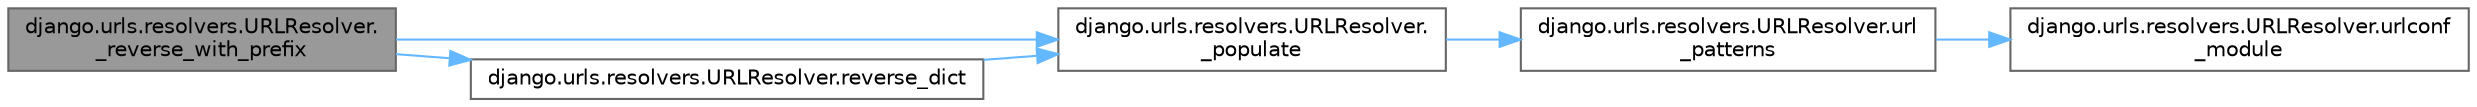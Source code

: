 digraph "django.urls.resolvers.URLResolver._reverse_with_prefix"
{
 // LATEX_PDF_SIZE
  bgcolor="transparent";
  edge [fontname=Helvetica,fontsize=10,labelfontname=Helvetica,labelfontsize=10];
  node [fontname=Helvetica,fontsize=10,shape=box,height=0.2,width=0.4];
  rankdir="LR";
  Node1 [id="Node000001",label="django.urls.resolvers.URLResolver.\l_reverse_with_prefix",height=0.2,width=0.4,color="gray40", fillcolor="grey60", style="filled", fontcolor="black",tooltip=" "];
  Node1 -> Node2 [id="edge1_Node000001_Node000002",color="steelblue1",style="solid",tooltip=" "];
  Node2 [id="Node000002",label="django.urls.resolvers.URLResolver.\l_populate",height=0.2,width=0.4,color="grey40", fillcolor="white", style="filled",URL="$classdjango_1_1urls_1_1resolvers_1_1_u_r_l_resolver.html#a4ae554e64ce40303d4c48ae09a231ee3",tooltip=" "];
  Node2 -> Node3 [id="edge2_Node000002_Node000003",color="steelblue1",style="solid",tooltip=" "];
  Node3 [id="Node000003",label="django.urls.resolvers.URLResolver.url\l_patterns",height=0.2,width=0.4,color="grey40", fillcolor="white", style="filled",URL="$classdjango_1_1urls_1_1resolvers_1_1_u_r_l_resolver.html#a62ee2f8698d4b8631901fe3178cd63db",tooltip=" "];
  Node3 -> Node4 [id="edge3_Node000003_Node000004",color="steelblue1",style="solid",tooltip=" "];
  Node4 [id="Node000004",label="django.urls.resolvers.URLResolver.urlconf\l_module",height=0.2,width=0.4,color="grey40", fillcolor="white", style="filled",URL="$classdjango_1_1urls_1_1resolvers_1_1_u_r_l_resolver.html#af68d90d7e16fd87c27d231d3e9a17459",tooltip=" "];
  Node1 -> Node5 [id="edge4_Node000001_Node000005",color="steelblue1",style="solid",tooltip=" "];
  Node5 [id="Node000005",label="django.urls.resolvers.URLResolver.reverse_dict",height=0.2,width=0.4,color="grey40", fillcolor="white", style="filled",URL="$classdjango_1_1urls_1_1resolvers_1_1_u_r_l_resolver.html#a89eaad192d0287cfdeb30b0c13e9669e",tooltip=" "];
  Node5 -> Node2 [id="edge5_Node000005_Node000002",color="steelblue1",style="solid",tooltip=" "];
}
